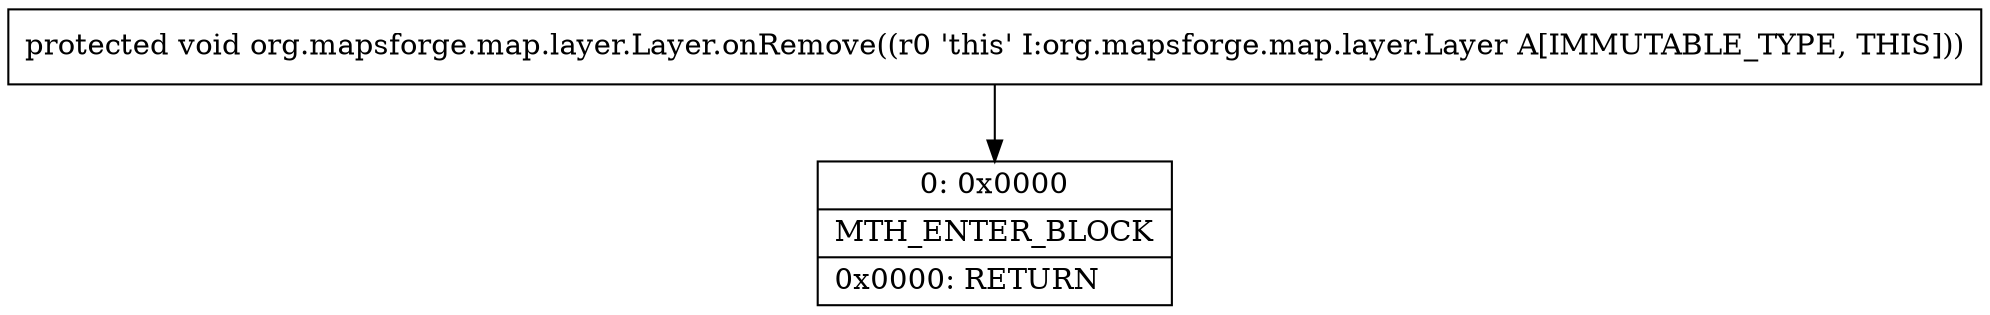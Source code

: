 digraph "CFG fororg.mapsforge.map.layer.Layer.onRemove()V" {
Node_0 [shape=record,label="{0\:\ 0x0000|MTH_ENTER_BLOCK\l|0x0000: RETURN   \l}"];
MethodNode[shape=record,label="{protected void org.mapsforge.map.layer.Layer.onRemove((r0 'this' I:org.mapsforge.map.layer.Layer A[IMMUTABLE_TYPE, THIS])) }"];
MethodNode -> Node_0;
}

